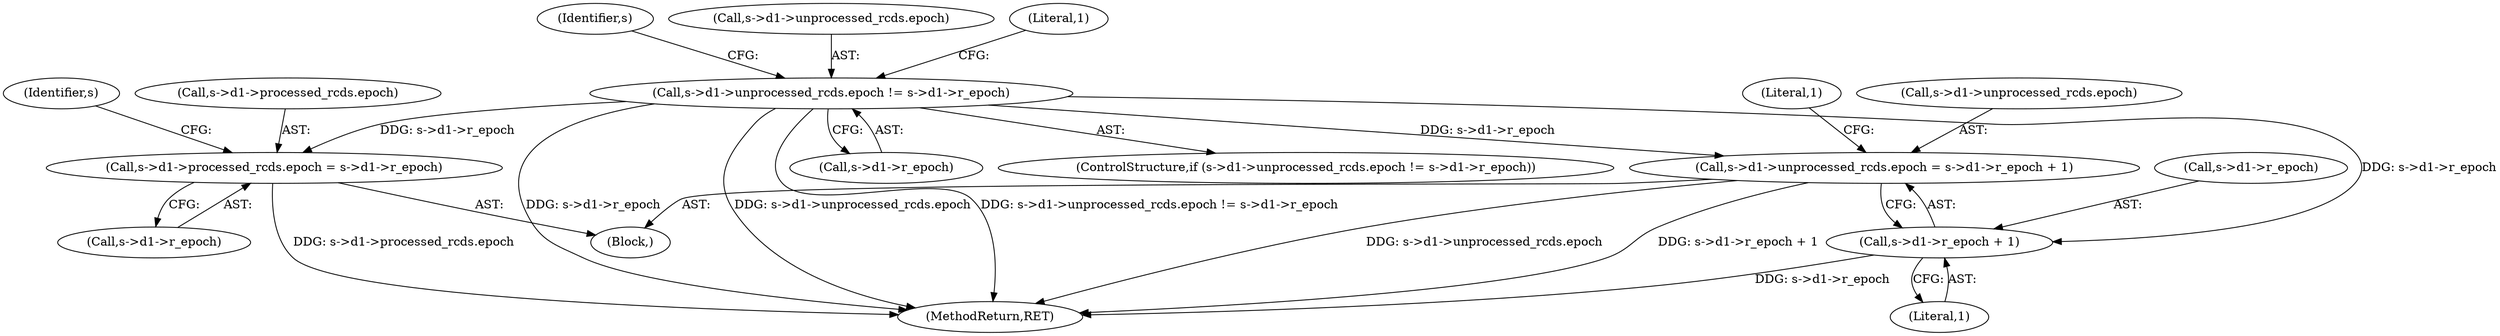 digraph "0_openssl_103b171d8fc282ef435f8de9afbf7782e312961f_1@pointer" {
"1000122" [label="(Call,s->d1->unprocessed_rcds.epoch != s->d1->r_epoch)"];
"1000170" [label="(Call,s->d1->processed_rcds.epoch = s->d1->r_epoch)"];
"1000183" [label="(Call,s->d1->unprocessed_rcds.epoch = s->d1->r_epoch + 1)"];
"1000191" [label="(Call,s->d1->r_epoch + 1)"];
"1000183" [label="(Call,s->d1->unprocessed_rcds.epoch = s->d1->r_epoch + 1)"];
"1000197" [label="(Literal,1)"];
"1000178" [label="(Call,s->d1->r_epoch)"];
"1000192" [label="(Call,s->d1->r_epoch)"];
"1000170" [label="(Call,s->d1->processed_rcds.epoch = s->d1->r_epoch)"];
"1000171" [label="(Call,s->d1->processed_rcds.epoch)"];
"1000187" [label="(Identifier,s)"];
"1000184" [label="(Call,s->d1->unprocessed_rcds.epoch)"];
"1000122" [label="(Call,s->d1->unprocessed_rcds.epoch != s->d1->r_epoch)"];
"1000142" [label="(Identifier,s)"];
"1000106" [label="(Block,)"];
"1000199" [label="(Literal,1)"];
"1000191" [label="(Call,s->d1->r_epoch + 1)"];
"1000121" [label="(ControlStructure,if (s->d1->unprocessed_rcds.epoch != s->d1->r_epoch))"];
"1000123" [label="(Call,s->d1->unprocessed_rcds.epoch)"];
"1000130" [label="(Call,s->d1->r_epoch)"];
"1000136" [label="(Literal,1)"];
"1000200" [label="(MethodReturn,RET)"];
"1000122" -> "1000121"  [label="AST: "];
"1000122" -> "1000130"  [label="CFG: "];
"1000123" -> "1000122"  [label="AST: "];
"1000130" -> "1000122"  [label="AST: "];
"1000136" -> "1000122"  [label="CFG: "];
"1000142" -> "1000122"  [label="CFG: "];
"1000122" -> "1000200"  [label="DDG: s->d1->r_epoch"];
"1000122" -> "1000200"  [label="DDG: s->d1->unprocessed_rcds.epoch"];
"1000122" -> "1000200"  [label="DDG: s->d1->unprocessed_rcds.epoch != s->d1->r_epoch"];
"1000122" -> "1000170"  [label="DDG: s->d1->r_epoch"];
"1000122" -> "1000183"  [label="DDG: s->d1->r_epoch"];
"1000122" -> "1000191"  [label="DDG: s->d1->r_epoch"];
"1000170" -> "1000106"  [label="AST: "];
"1000170" -> "1000178"  [label="CFG: "];
"1000171" -> "1000170"  [label="AST: "];
"1000178" -> "1000170"  [label="AST: "];
"1000187" -> "1000170"  [label="CFG: "];
"1000170" -> "1000200"  [label="DDG: s->d1->processed_rcds.epoch"];
"1000183" -> "1000106"  [label="AST: "];
"1000183" -> "1000191"  [label="CFG: "];
"1000184" -> "1000183"  [label="AST: "];
"1000191" -> "1000183"  [label="AST: "];
"1000199" -> "1000183"  [label="CFG: "];
"1000183" -> "1000200"  [label="DDG: s->d1->r_epoch + 1"];
"1000183" -> "1000200"  [label="DDG: s->d1->unprocessed_rcds.epoch"];
"1000191" -> "1000197"  [label="CFG: "];
"1000192" -> "1000191"  [label="AST: "];
"1000197" -> "1000191"  [label="AST: "];
"1000191" -> "1000200"  [label="DDG: s->d1->r_epoch"];
}
